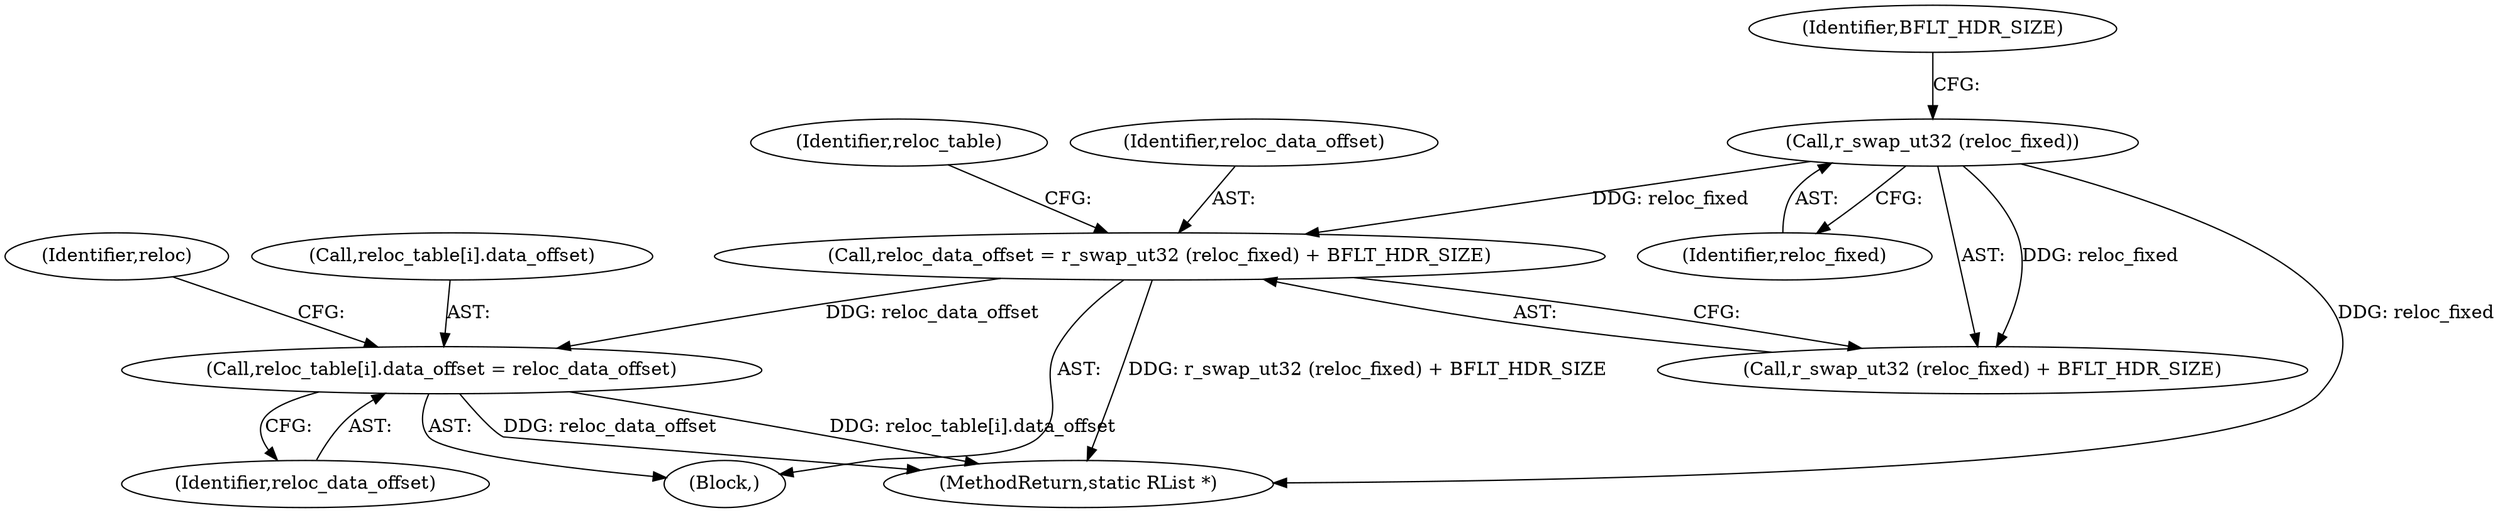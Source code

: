 digraph "0_radare2_72794dc3523bbd5bb370de3c5857cb736c387e18_0@array" {
"1000515" [label="(Call,reloc_table[i].data_offset = reloc_data_offset)"];
"1000502" [label="(Call,reloc_data_offset = r_swap_ut32 (reloc_fixed) + BFLT_HDR_SIZE)"];
"1000505" [label="(Call,r_swap_ut32 (reloc_fixed))"];
"1000507" [label="(Identifier,BFLT_HDR_SIZE)"];
"1000511" [label="(Identifier,reloc_table)"];
"1000521" [label="(Identifier,reloc_data_offset)"];
"1000568" [label="(MethodReturn,static RList *)"];
"1000506" [label="(Identifier,reloc_fixed)"];
"1000505" [label="(Call,r_swap_ut32 (reloc_fixed))"];
"1000503" [label="(Identifier,reloc_data_offset)"];
"1000515" [label="(Call,reloc_table[i].data_offset = reloc_data_offset)"];
"1000516" [label="(Call,reloc_table[i].data_offset)"];
"1000504" [label="(Call,r_swap_ut32 (reloc_fixed) + BFLT_HDR_SIZE)"];
"1000502" [label="(Call,reloc_data_offset = r_swap_ut32 (reloc_fixed) + BFLT_HDR_SIZE)"];
"1000451" [label="(Block,)"];
"1000524" [label="(Identifier,reloc)"];
"1000515" -> "1000451"  [label="AST: "];
"1000515" -> "1000521"  [label="CFG: "];
"1000516" -> "1000515"  [label="AST: "];
"1000521" -> "1000515"  [label="AST: "];
"1000524" -> "1000515"  [label="CFG: "];
"1000515" -> "1000568"  [label="DDG: reloc_table[i].data_offset"];
"1000515" -> "1000568"  [label="DDG: reloc_data_offset"];
"1000502" -> "1000515"  [label="DDG: reloc_data_offset"];
"1000502" -> "1000451"  [label="AST: "];
"1000502" -> "1000504"  [label="CFG: "];
"1000503" -> "1000502"  [label="AST: "];
"1000504" -> "1000502"  [label="AST: "];
"1000511" -> "1000502"  [label="CFG: "];
"1000502" -> "1000568"  [label="DDG: r_swap_ut32 (reloc_fixed) + BFLT_HDR_SIZE"];
"1000505" -> "1000502"  [label="DDG: reloc_fixed"];
"1000505" -> "1000504"  [label="AST: "];
"1000505" -> "1000506"  [label="CFG: "];
"1000506" -> "1000505"  [label="AST: "];
"1000507" -> "1000505"  [label="CFG: "];
"1000505" -> "1000568"  [label="DDG: reloc_fixed"];
"1000505" -> "1000504"  [label="DDG: reloc_fixed"];
}
